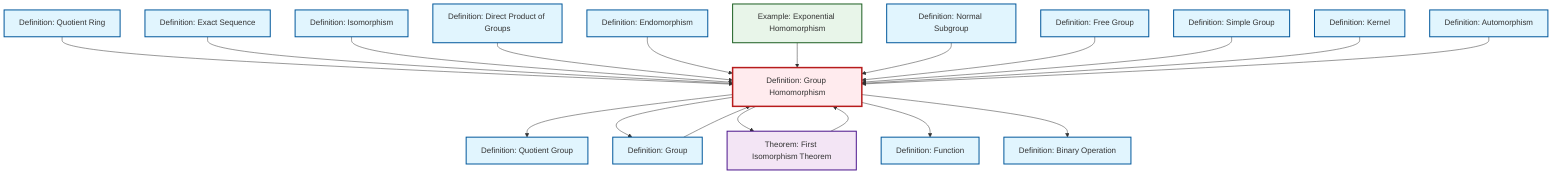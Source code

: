 graph TD
    classDef definition fill:#e1f5fe,stroke:#01579b,stroke-width:2px
    classDef theorem fill:#f3e5f5,stroke:#4a148c,stroke-width:2px
    classDef axiom fill:#fff3e0,stroke:#e65100,stroke-width:2px
    classDef example fill:#e8f5e9,stroke:#1b5e20,stroke-width:2px
    classDef current fill:#ffebee,stroke:#b71c1c,stroke-width:3px
    def-kernel["Definition: Kernel"]:::definition
    def-isomorphism["Definition: Isomorphism"]:::definition
    def-simple-group["Definition: Simple Group"]:::definition
    def-homomorphism["Definition: Group Homomorphism"]:::definition
    def-binary-operation["Definition: Binary Operation"]:::definition
    def-direct-product["Definition: Direct Product of Groups"]:::definition
    def-quotient-ring["Definition: Quotient Ring"]:::definition
    def-function["Definition: Function"]:::definition
    def-free-group["Definition: Free Group"]:::definition
    thm-first-isomorphism["Theorem: First Isomorphism Theorem"]:::theorem
    def-exact-sequence["Definition: Exact Sequence"]:::definition
    ex-exponential-homomorphism["Example: Exponential Homomorphism"]:::example
    def-group["Definition: Group"]:::definition
    def-automorphism["Definition: Automorphism"]:::definition
    def-endomorphism["Definition: Endomorphism"]:::definition
    def-normal-subgroup["Definition: Normal Subgroup"]:::definition
    def-quotient-group["Definition: Quotient Group"]:::definition
    thm-first-isomorphism --> def-homomorphism
    def-quotient-ring --> def-homomorphism
    def-exact-sequence --> def-homomorphism
    def-isomorphism --> def-homomorphism
    def-direct-product --> def-homomorphism
    def-endomorphism --> def-homomorphism
    ex-exponential-homomorphism --> def-homomorphism
    def-normal-subgroup --> def-homomorphism
    def-group --> def-homomorphism
    def-homomorphism --> def-quotient-group
    def-homomorphism --> def-group
    def-free-group --> def-homomorphism
    def-simple-group --> def-homomorphism
    def-homomorphism --> thm-first-isomorphism
    def-kernel --> def-homomorphism
    def-homomorphism --> def-function
    def-homomorphism --> def-binary-operation
    def-automorphism --> def-homomorphism
    class def-homomorphism current